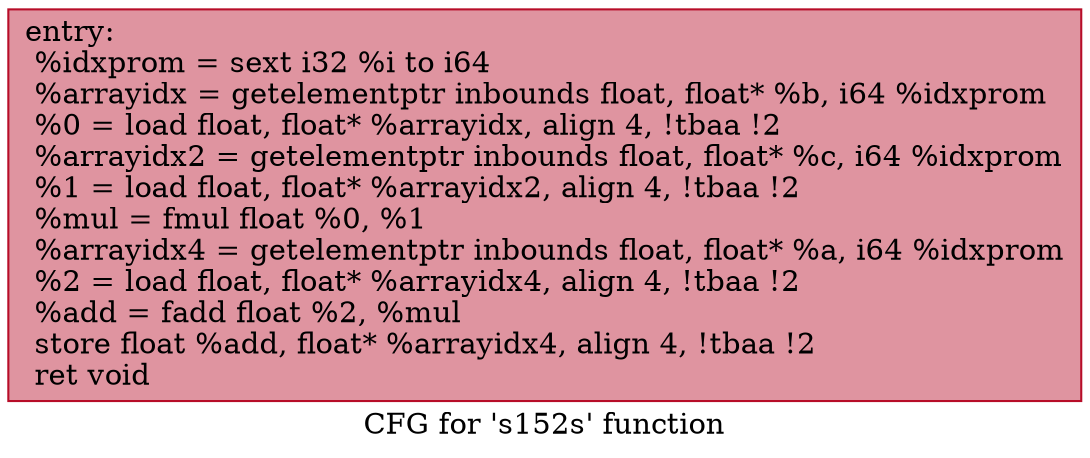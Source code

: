 digraph "CFG for 's152s' function" {
	label="CFG for 's152s' function";

	Node0x564c93a00780 [shape=record,color="#b70d28ff", style=filled, fillcolor="#b70d2870",label="{entry:\l  %idxprom = sext i32 %i to i64\l  %arrayidx = getelementptr inbounds float, float* %b, i64 %idxprom\l  %0 = load float, float* %arrayidx, align 4, !tbaa !2\l  %arrayidx2 = getelementptr inbounds float, float* %c, i64 %idxprom\l  %1 = load float, float* %arrayidx2, align 4, !tbaa !2\l  %mul = fmul float %0, %1\l  %arrayidx4 = getelementptr inbounds float, float* %a, i64 %idxprom\l  %2 = load float, float* %arrayidx4, align 4, !tbaa !2\l  %add = fadd float %2, %mul\l  store float %add, float* %arrayidx4, align 4, !tbaa !2\l  ret void\l}"];
}
